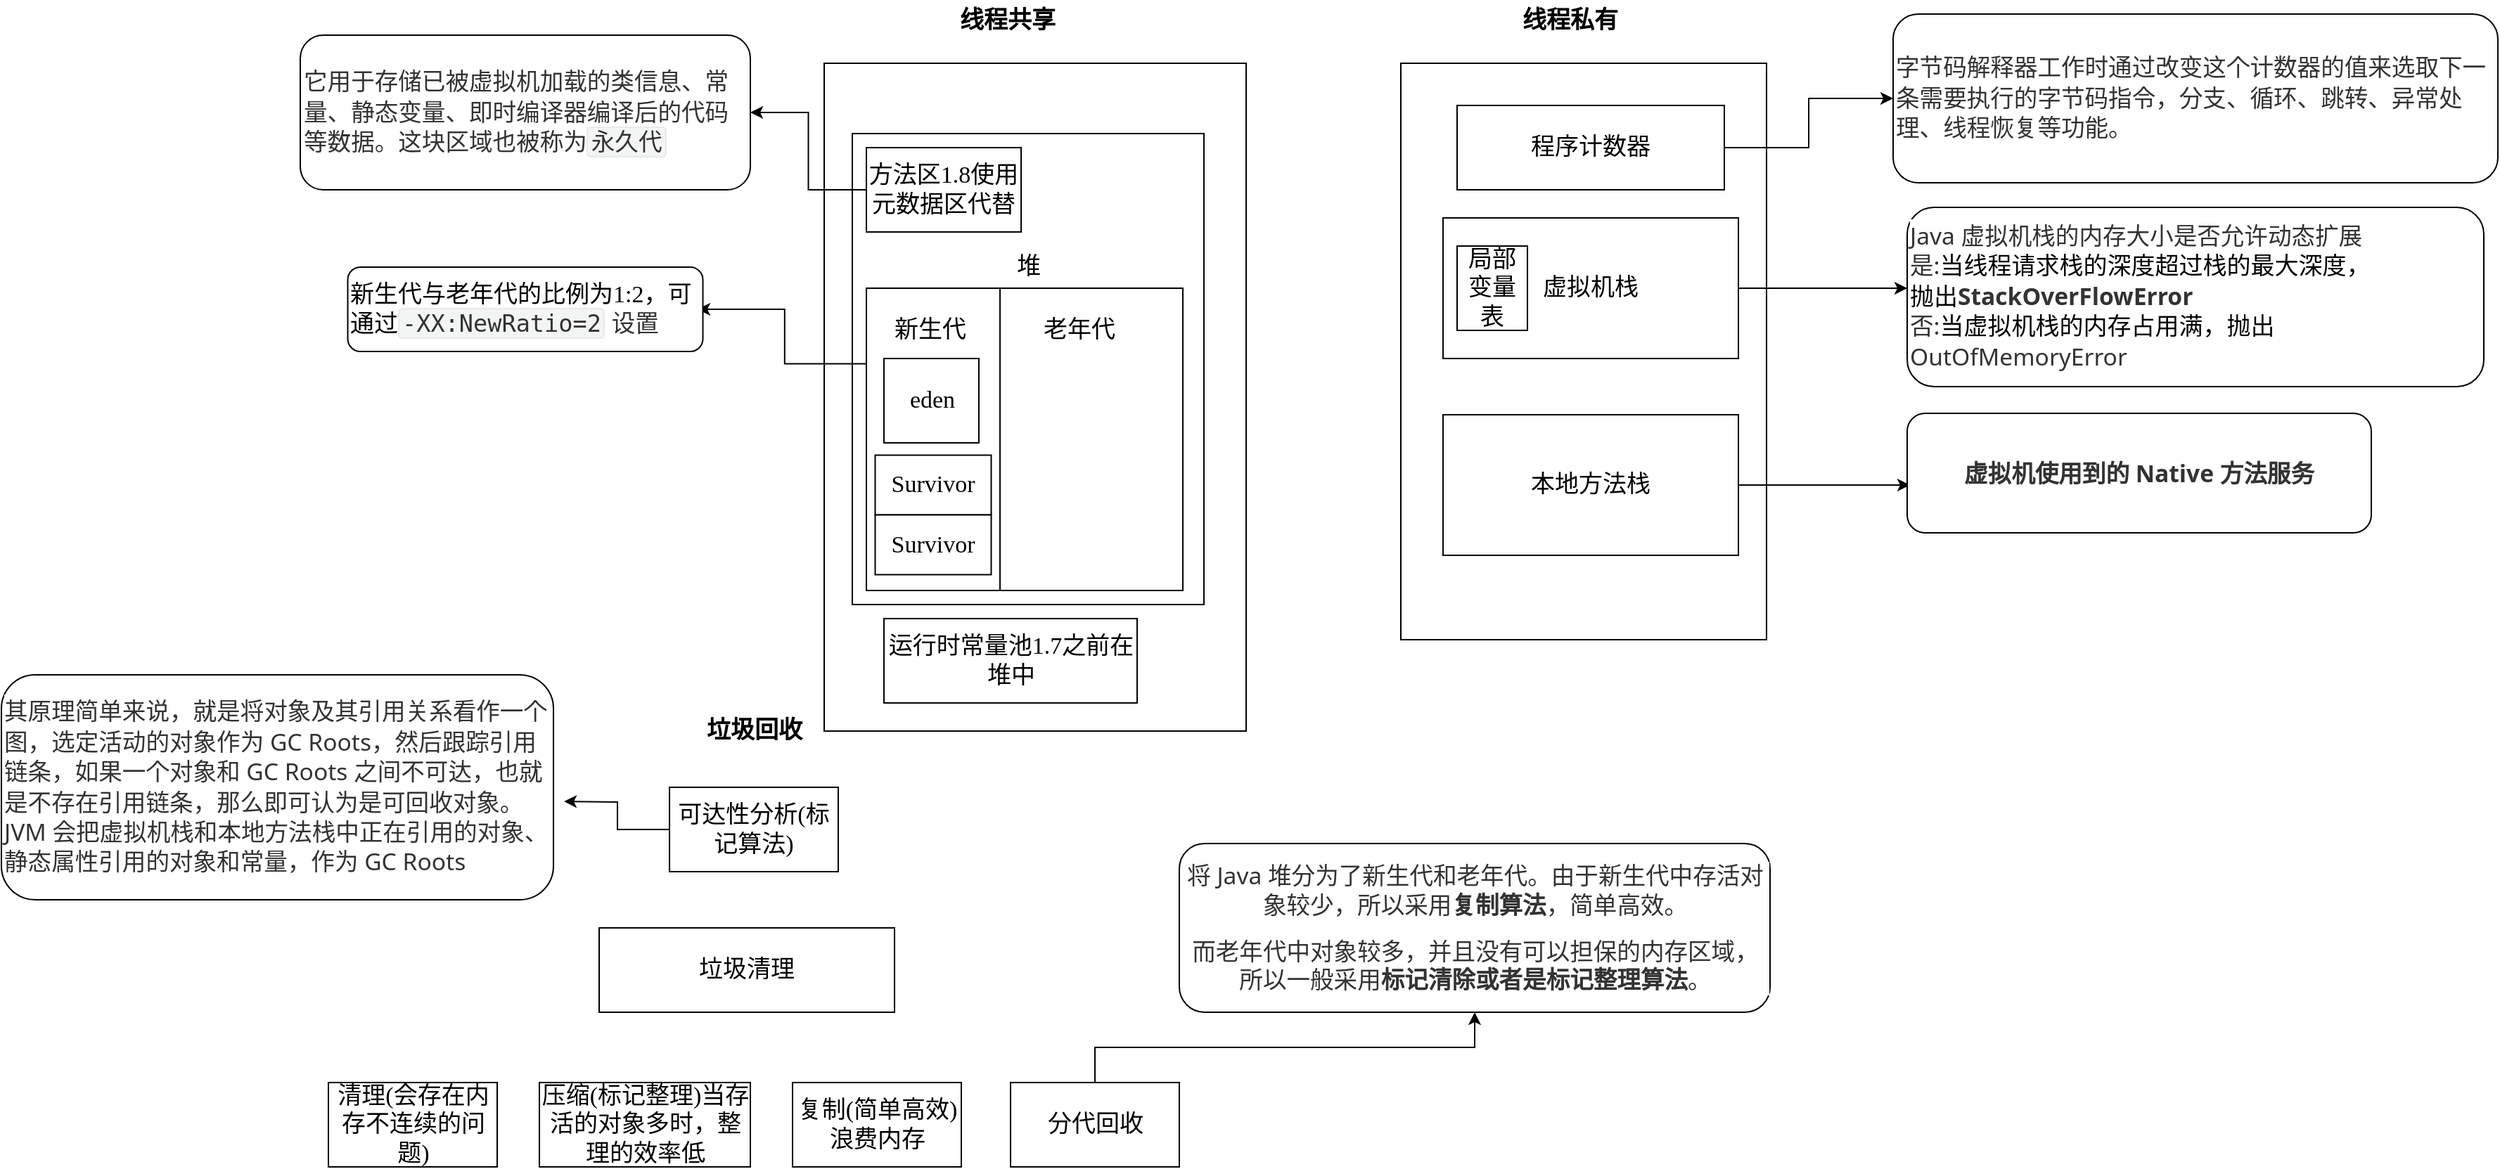 <mxfile version="14.7.8" type="github">
  <diagram id="sIP-8R-zjdSHhYS4t6Vo" name="Page-1">
    <mxGraphModel dx="1422" dy="772" grid="1" gridSize="10" guides="1" tooltips="1" connect="1" arrows="1" fold="1" page="1" pageScale="1" pageWidth="2339" pageHeight="3300" math="0" shadow="0">
      <root>
        <mxCell id="0" />
        <mxCell id="1" parent="0" />
        <mxCell id="OUh5aSzOhwYaPVgLUacE-1" value="" style="rounded=0;whiteSpace=wrap;html=1;" vertex="1" parent="1">
          <mxGeometry x="935" y="605" width="300" height="475" as="geometry" />
        </mxCell>
        <mxCell id="OUh5aSzOhwYaPVgLUacE-2" value="线程共享" style="text;html=1;align=center;verticalAlign=middle;resizable=0;points=[];autosize=1;strokeColor=none;fontFamily=Lucida Console;fontSize=17;fontStyle=1" vertex="1" parent="1">
          <mxGeometry x="1025" y="560" width="80" height="30" as="geometry" />
        </mxCell>
        <mxCell id="OUh5aSzOhwYaPVgLUacE-3" value="" style="rounded=0;whiteSpace=wrap;html=1;fontFamily=Lucida Console;fontSize=17;align=center;" vertex="1" parent="1">
          <mxGeometry x="955" y="655" width="250" height="335" as="geometry" />
        </mxCell>
        <mxCell id="OUh5aSzOhwYaPVgLUacE-38" style="edgeStyle=orthogonalEdgeStyle;rounded=0;orthogonalLoop=1;jettySize=auto;html=1;exitX=0;exitY=0.5;exitDx=0;exitDy=0;entryX=1;entryY=0.5;entryDx=0;entryDy=0;fontFamily=Lucida Console;fontSize=17;" edge="1" parent="1" source="OUh5aSzOhwYaPVgLUacE-4" target="OUh5aSzOhwYaPVgLUacE-37">
          <mxGeometry relative="1" as="geometry" />
        </mxCell>
        <mxCell id="OUh5aSzOhwYaPVgLUacE-4" value="方法区1.8使用元数据区代替" style="rounded=0;whiteSpace=wrap;html=1;fontFamily=Lucida Console;fontSize=17;" vertex="1" parent="1">
          <mxGeometry x="965" y="665" width="110" height="60" as="geometry" />
        </mxCell>
        <mxCell id="OUh5aSzOhwYaPVgLUacE-45" style="edgeStyle=orthogonalEdgeStyle;rounded=0;orthogonalLoop=1;jettySize=auto;html=1;exitX=0;exitY=0.25;exitDx=0;exitDy=0;fontFamily=Lucida Console;fontSize=17;entryX=0.985;entryY=0.5;entryDx=0;entryDy=0;entryPerimeter=0;" edge="1" parent="1" source="OUh5aSzOhwYaPVgLUacE-5" target="OUh5aSzOhwYaPVgLUacE-43">
          <mxGeometry relative="1" as="geometry">
            <mxPoint x="855" y="780" as="targetPoint" />
          </mxGeometry>
        </mxCell>
        <mxCell id="OUh5aSzOhwYaPVgLUacE-5" value="" style="rounded=0;whiteSpace=wrap;html=1;fontFamily=Lucida Console;fontSize=17;" vertex="1" parent="1">
          <mxGeometry x="965" y="765" width="95" height="215" as="geometry" />
        </mxCell>
        <mxCell id="OUh5aSzOhwYaPVgLUacE-6" value="" style="rounded=0;whiteSpace=wrap;html=1;fontFamily=Lucida Console;fontSize=17;" vertex="1" parent="1">
          <mxGeometry x="1060" y="765" width="130" height="215" as="geometry" />
        </mxCell>
        <mxCell id="OUh5aSzOhwYaPVgLUacE-7" value="运行时常量池1.7之前在堆中" style="rounded=0;whiteSpace=wrap;html=1;fontFamily=Lucida Console;fontSize=17;" vertex="1" parent="1">
          <mxGeometry x="977.5" y="1000" width="180" height="60" as="geometry" />
        </mxCell>
        <mxCell id="OUh5aSzOhwYaPVgLUacE-8" value="" style="rounded=0;whiteSpace=wrap;html=1;" vertex="1" parent="1">
          <mxGeometry x="1345" y="605" width="260" height="410" as="geometry" />
        </mxCell>
        <mxCell id="OUh5aSzOhwYaPVgLUacE-9" value="线程私有" style="text;html=1;align=center;verticalAlign=middle;resizable=0;points=[];autosize=1;strokeColor=none;fontFamily=Lucida Console;fontSize=17;fontStyle=1" vertex="1" parent="1">
          <mxGeometry x="1425" y="560" width="80" height="30" as="geometry" />
        </mxCell>
        <mxCell id="OUh5aSzOhwYaPVgLUacE-36" style="edgeStyle=orthogonalEdgeStyle;rounded=0;orthogonalLoop=1;jettySize=auto;html=1;exitX=1;exitY=0.5;exitDx=0;exitDy=0;entryX=0;entryY=0.5;entryDx=0;entryDy=0;fontFamily=Lucida Console;fontSize=17;" edge="1" parent="1" source="OUh5aSzOhwYaPVgLUacE-10" target="OUh5aSzOhwYaPVgLUacE-35">
          <mxGeometry relative="1" as="geometry" />
        </mxCell>
        <mxCell id="OUh5aSzOhwYaPVgLUacE-10" value="程序计数器" style="rounded=0;whiteSpace=wrap;html=1;fontFamily=Lucida Console;fontSize=17;" vertex="1" parent="1">
          <mxGeometry x="1385" y="635" width="190" height="60" as="geometry" />
        </mxCell>
        <mxCell id="OUh5aSzOhwYaPVgLUacE-20" style="edgeStyle=orthogonalEdgeStyle;rounded=0;orthogonalLoop=1;jettySize=auto;html=1;exitX=1;exitY=0.5;exitDx=0;exitDy=0;fontFamily=Lucida Console;fontSize=17;" edge="1" parent="1" source="OUh5aSzOhwYaPVgLUacE-11">
          <mxGeometry relative="1" as="geometry">
            <mxPoint x="1705" y="765" as="targetPoint" />
          </mxGeometry>
        </mxCell>
        <mxCell id="OUh5aSzOhwYaPVgLUacE-11" value="虚拟机栈" style="rounded=0;whiteSpace=wrap;html=1;fontFamily=Lucida Console;fontSize=17;" vertex="1" parent="1">
          <mxGeometry x="1375" y="715" width="210" height="100" as="geometry" />
        </mxCell>
        <mxCell id="OUh5aSzOhwYaPVgLUacE-34" style="edgeStyle=orthogonalEdgeStyle;rounded=0;orthogonalLoop=1;jettySize=auto;html=1;exitX=1;exitY=0.5;exitDx=0;exitDy=0;entryX=0.006;entryY=0.6;entryDx=0;entryDy=0;entryPerimeter=0;fontFamily=Lucida Console;fontSize=17;" edge="1" parent="1" source="OUh5aSzOhwYaPVgLUacE-12" target="OUh5aSzOhwYaPVgLUacE-33">
          <mxGeometry relative="1" as="geometry" />
        </mxCell>
        <mxCell id="OUh5aSzOhwYaPVgLUacE-12" value="本地方法栈" style="rounded=0;whiteSpace=wrap;html=1;fontFamily=Lucida Console;fontSize=17;" vertex="1" parent="1">
          <mxGeometry x="1375" y="855" width="210" height="100" as="geometry" />
        </mxCell>
        <mxCell id="OUh5aSzOhwYaPVgLUacE-13" value="局部变量表" style="rounded=0;whiteSpace=wrap;html=1;fontFamily=Lucida Console;fontSize=17;" vertex="1" parent="1">
          <mxGeometry x="1385" y="735" width="50" height="60" as="geometry" />
        </mxCell>
        <mxCell id="OUh5aSzOhwYaPVgLUacE-21" value="&lt;b&gt;垃圾回收&lt;/b&gt;" style="text;html=1;align=center;verticalAlign=middle;resizable=0;points=[];autosize=1;strokeColor=none;fontSize=17;fontFamily=Lucida Console;" vertex="1" parent="1">
          <mxGeometry x="845" y="1065" width="80" height="30" as="geometry" />
        </mxCell>
        <mxCell id="OUh5aSzOhwYaPVgLUacE-47" style="edgeStyle=orthogonalEdgeStyle;rounded=0;orthogonalLoop=1;jettySize=auto;html=1;exitX=0;exitY=0.5;exitDx=0;exitDy=0;fontFamily=Lucida Console;fontSize=17;" edge="1" parent="1" source="OUh5aSzOhwYaPVgLUacE-23">
          <mxGeometry relative="1" as="geometry">
            <mxPoint x="750" y="1130" as="targetPoint" />
          </mxGeometry>
        </mxCell>
        <mxCell id="OUh5aSzOhwYaPVgLUacE-23" value="可达性分析(标记算法)" style="rounded=0;whiteSpace=wrap;html=1;fontFamily=Lucida Console;fontSize=17;" vertex="1" parent="1">
          <mxGeometry x="825" y="1120" width="120" height="60" as="geometry" />
        </mxCell>
        <mxCell id="OUh5aSzOhwYaPVgLUacE-24" value="垃圾清理" style="rounded=0;whiteSpace=wrap;html=1;fontFamily=Lucida Console;fontSize=17;" vertex="1" parent="1">
          <mxGeometry x="775" y="1220" width="210" height="60" as="geometry" />
        </mxCell>
        <mxCell id="OUh5aSzOhwYaPVgLUacE-25" value="清理(会存在内存不连续的问题)" style="rounded=0;whiteSpace=wrap;html=1;fontFamily=Lucida Console;fontSize=17;" vertex="1" parent="1">
          <mxGeometry x="582.5" y="1330" width="120" height="60" as="geometry" />
        </mxCell>
        <mxCell id="OUh5aSzOhwYaPVgLUacE-26" value="压缩(标记整理)当存活的对象多时，整理的效率低" style="rounded=0;whiteSpace=wrap;html=1;fontFamily=Lucida Console;fontSize=17;" vertex="1" parent="1">
          <mxGeometry x="732.5" y="1330" width="150" height="60" as="geometry" />
        </mxCell>
        <mxCell id="OUh5aSzOhwYaPVgLUacE-27" value="复制(简单高效)浪费内存" style="rounded=0;whiteSpace=wrap;html=1;fontFamily=Lucida Console;fontSize=17;" vertex="1" parent="1">
          <mxGeometry x="912.5" y="1330" width="120" height="60" as="geometry" />
        </mxCell>
        <mxCell id="OUh5aSzOhwYaPVgLUacE-32" style="edgeStyle=orthogonalEdgeStyle;rounded=0;orthogonalLoop=1;jettySize=auto;html=1;exitX=0.5;exitY=0;exitDx=0;exitDy=0;fontFamily=Lucida Console;fontSize=17;" edge="1" parent="1" source="OUh5aSzOhwYaPVgLUacE-28" target="OUh5aSzOhwYaPVgLUacE-30">
          <mxGeometry relative="1" as="geometry" />
        </mxCell>
        <mxCell id="OUh5aSzOhwYaPVgLUacE-28" value="分代回收" style="rounded=0;whiteSpace=wrap;html=1;fontFamily=Lucida Console;fontSize=17;" vertex="1" parent="1">
          <mxGeometry x="1067.5" y="1330" width="120" height="60" as="geometry" />
        </mxCell>
        <mxCell id="OUh5aSzOhwYaPVgLUacE-30" value="&lt;p style=&quot;box-sizing: border-box ; line-height: inherit ; margin: 0.8em 0px ; width: inherit ; position: relative ; color: rgb(51 , 51 , 51) ; font-family: &amp;#34;segoe ui&amp;#34; , &amp;#34;lucida grande&amp;#34; , &amp;#34;helvetica&amp;#34; , &amp;#34;arial&amp;#34; , &amp;#34;microsoft yahei&amp;#34; , &amp;#34;freesans&amp;#34; , &amp;#34;arimo&amp;#34; , &amp;#34;droid sans&amp;#34; , &amp;#34;wenquanyi micro hei&amp;#34; , &amp;#34;hiragino sans gb&amp;#34; , &amp;#34;hiragino sans gb w3&amp;#34; , &amp;#34;fontawesome&amp;#34; , sans-serif ; font-size: 16.8px ; background-color: rgb(255 , 255 , 255)&quot;&gt;&lt;span style=&quot;box-sizing: border-box&quot;&gt;将 Java 堆分为了新生代和老年代。由于新生代中存活对象较少，所以采用&lt;/span&gt;&lt;strong style=&quot;box-sizing: border-box&quot;&gt;复制算法&lt;/strong&gt;&lt;span style=&quot;box-sizing: border-box&quot;&gt;，简单高效。&lt;/span&gt;&lt;/p&gt;&lt;p style=&quot;box-sizing: border-box ; line-height: inherit ; margin: 0.8em 0px ; width: inherit ; position: relative ; color: rgb(51 , 51 , 51) ; font-family: &amp;#34;segoe ui&amp;#34; , &amp;#34;lucida grande&amp;#34; , &amp;#34;helvetica&amp;#34; , &amp;#34;arial&amp;#34; , &amp;#34;microsoft yahei&amp;#34; , &amp;#34;freesans&amp;#34; , &amp;#34;arimo&amp;#34; , &amp;#34;droid sans&amp;#34; , &amp;#34;wenquanyi micro hei&amp;#34; , &amp;#34;hiragino sans gb&amp;#34; , &amp;#34;hiragino sans gb w3&amp;#34; , &amp;#34;fontawesome&amp;#34; , sans-serif ; font-size: 16.8px ; background-color: rgb(255 , 255 , 255)&quot;&gt;&lt;span style=&quot;box-sizing: border-box&quot;&gt;&lt;/span&gt;&lt;span style=&quot;box-sizing: border-box&quot;&gt;而老年代中对象较多，并且没有可以担保的内存区域，所以一般采用&lt;/span&gt;&lt;strong style=&quot;box-sizing: border-box&quot;&gt;标记清除或者是标记整理算法&lt;/strong&gt;&lt;span style=&quot;box-sizing: border-box&quot;&gt;。&lt;/span&gt;&lt;/p&gt;" style="rounded=1;whiteSpace=wrap;html=1;fontFamily=Lucida Console;fontSize=17;" vertex="1" parent="1">
          <mxGeometry x="1187.5" y="1160" width="420" height="120" as="geometry" />
        </mxCell>
        <mxCell id="OUh5aSzOhwYaPVgLUacE-31" value="&lt;span style=&quot;color: rgb(51 , 51 , 51) ; font-family: &amp;quot;segoe ui&amp;quot; , &amp;quot;lucida grande&amp;quot; , &amp;quot;helvetica&amp;quot; , &amp;quot;arial&amp;quot; , &amp;quot;microsoft yahei&amp;quot; , &amp;quot;freesans&amp;quot; , &amp;quot;arimo&amp;quot; , &amp;quot;droid sans&amp;quot; , &amp;quot;wenquanyi micro hei&amp;quot; , &amp;quot;hiragino sans gb&amp;quot; , &amp;quot;hiragino sans gb w3&amp;quot; , &amp;quot;fontawesome&amp;quot; , sans-serif ; font-size: 16.8px ; background-color: rgb(255 , 255 , 255)&quot;&gt;Java 虚拟机栈的内存大小是否允许动态扩展&lt;/span&gt;&lt;br style=&quot;color: rgb(51 , 51 , 51) ; font-family: &amp;quot;segoe ui&amp;quot; , &amp;quot;lucida grande&amp;quot; , &amp;quot;helvetica&amp;quot; , &amp;quot;arial&amp;quot; , &amp;quot;microsoft yahei&amp;quot; , &amp;quot;freesans&amp;quot; , &amp;quot;arimo&amp;quot; , &amp;quot;droid sans&amp;quot; , &amp;quot;wenquanyi micro hei&amp;quot; , &amp;quot;hiragino sans gb&amp;quot; , &amp;quot;hiragino sans gb w3&amp;quot; , &amp;quot;fontawesome&amp;quot; , sans-serif ; font-size: 16.8px&quot;&gt;&lt;span style=&quot;color: rgb(51 , 51 , 51) ; font-family: &amp;quot;segoe ui&amp;quot; , &amp;quot;lucida grande&amp;quot; , &amp;quot;helvetica&amp;quot; , &amp;quot;arial&amp;quot; , &amp;quot;microsoft yahei&amp;quot; , &amp;quot;freesans&amp;quot; , &amp;quot;arimo&amp;quot; , &amp;quot;droid sans&amp;quot; , &amp;quot;wenquanyi micro hei&amp;quot; , &amp;quot;hiragino sans gb&amp;quot; , &amp;quot;hiragino sans gb w3&amp;quot; , &amp;quot;fontawesome&amp;quot; , sans-serif ; font-size: 16.8px ; background-color: rgb(255 , 255 , 255)&quot;&gt;是:&lt;/span&gt;&lt;span style=&quot;font-family: &amp;quot;lucida console&amp;quot;&quot;&gt;当线程请求栈的深度超过栈的最大深度，&lt;/span&gt;&lt;br style=&quot;font-family: &amp;quot;lucida console&amp;quot;&quot;&gt;&lt;span style=&quot;font-family: &amp;quot;lucida console&amp;quot;&quot;&gt;抛出&lt;/span&gt;&lt;strong style=&quot;color: rgb(51 , 51 , 51) ; font-family: &amp;quot;segoe ui&amp;quot; , &amp;quot;lucida grande&amp;quot; , &amp;quot;helvetica&amp;quot; , &amp;quot;arial&amp;quot; , &amp;quot;microsoft yahei&amp;quot; , &amp;quot;freesans&amp;quot; , &amp;quot;arimo&amp;quot; , &amp;quot;droid sans&amp;quot; , &amp;quot;wenquanyi micro hei&amp;quot; , &amp;quot;hiragino sans gb&amp;quot; , &amp;quot;hiragino sans gb w3&amp;quot; , &amp;quot;fontawesome&amp;quot; , sans-serif ; font-size: 16.8px ; box-sizing: border-box ; margin-top: 0px&quot;&gt;StackOverFlowError&lt;br&gt;&lt;/strong&gt;&lt;span style=&quot;color: rgb(51 , 51 , 51) ; font-family: &amp;quot;segoe ui&amp;quot; , &amp;quot;lucida grande&amp;quot; , &amp;quot;helvetica&amp;quot; , &amp;quot;arial&amp;quot; , &amp;quot;microsoft yahei&amp;quot; , &amp;quot;freesans&amp;quot; , &amp;quot;arimo&amp;quot; , &amp;quot;droid sans&amp;quot; , &amp;quot;wenquanyi micro hei&amp;quot; , &amp;quot;hiragino sans gb&amp;quot; , &amp;quot;hiragino sans gb w3&amp;quot; , &amp;quot;fontawesome&amp;quot; , sans-serif ; font-size: 16.8px ; background-color: rgb(255 , 255 , 255)&quot;&gt;否:&lt;/span&gt;&lt;span style=&quot;font-family: &amp;quot;lucida console&amp;quot;&quot;&gt;当虚拟机栈的内存占用满，&lt;/span&gt;&lt;span style=&quot;font-family: &amp;quot;lucida console&amp;quot;&quot;&gt;抛出&lt;/span&gt;&lt;span style=&quot;color: rgb(51 , 51 , 51) ; font-family: &amp;quot;segoe ui&amp;quot; , &amp;quot;lucida grande&amp;quot; , &amp;quot;helvetica&amp;quot; , &amp;quot;arial&amp;quot; , &amp;quot;microsoft yahei&amp;quot; , &amp;quot;freesans&amp;quot; , &amp;quot;arimo&amp;quot; , &amp;quot;droid sans&amp;quot; , &amp;quot;wenquanyi micro hei&amp;quot; , &amp;quot;hiragino sans gb&amp;quot; , &amp;quot;hiragino sans gb w3&amp;quot; , &amp;quot;fontawesome&amp;quot; , sans-serif ; font-size: 16.8px&quot;&gt;OutOfMemoryError&amp;nbsp;&lt;/span&gt;" style="rounded=1;whiteSpace=wrap;html=1;fontFamily=Lucida Console;fontSize=17;align=left;" vertex="1" parent="1">
          <mxGeometry x="1705" y="707.5" width="410" height="127.5" as="geometry" />
        </mxCell>
        <mxCell id="OUh5aSzOhwYaPVgLUacE-33" value="&lt;strong style=&quot;box-sizing: border-box ; color: rgb(51 , 51 , 51) ; font-family: &amp;#34;segoe ui&amp;#34; , &amp;#34;lucida grande&amp;#34; , &amp;#34;helvetica&amp;#34; , &amp;#34;arial&amp;#34; , &amp;#34;microsoft yahei&amp;#34; , &amp;#34;freesans&amp;#34; , &amp;#34;arimo&amp;#34; , &amp;#34;droid sans&amp;#34; , &amp;#34;wenquanyi micro hei&amp;#34; , &amp;#34;hiragino sans gb&amp;#34; , &amp;#34;hiragino sans gb w3&amp;#34; , &amp;#34;fontawesome&amp;#34; , sans-serif ; font-size: 16.8px ; background-color: rgb(255 , 255 , 255)&quot;&gt;&lt;span style=&quot;box-sizing: border-box&quot;&gt;虚拟机使用到的 Native 方法服务&lt;/span&gt;&lt;/strong&gt;" style="rounded=1;whiteSpace=wrap;html=1;fontFamily=Lucida Console;fontSize=17;" vertex="1" parent="1">
          <mxGeometry x="1705" y="854" width="330" height="85" as="geometry" />
        </mxCell>
        <mxCell id="OUh5aSzOhwYaPVgLUacE-35" value="&lt;span style=&quot;box-sizing: border-box ; color: rgb(51 , 51 , 51) ; font-family: &amp;#34;segoe ui&amp;#34; , &amp;#34;lucida grande&amp;#34; , &amp;#34;helvetica&amp;#34; , &amp;#34;arial&amp;#34; , &amp;#34;microsoft yahei&amp;#34; , &amp;#34;freesans&amp;#34; , &amp;#34;arimo&amp;#34; , &amp;#34;droid sans&amp;#34; , &amp;#34;wenquanyi micro hei&amp;#34; , &amp;#34;hiragino sans gb&amp;#34; , &amp;#34;hiragino sans gb w3&amp;#34; , &amp;#34;fontawesome&amp;#34; , sans-serif ; font-size: 16.8px ; font-style: normal ; letter-spacing: normal ; text-indent: 0px ; text-transform: none ; word-spacing: 0px ; background-color: rgb(255 , 255 , 255)&quot;&gt;&lt;span style=&quot;box-sizing: border-box&quot;&gt;字节码解释器工作时通过改变这个计数器的值来选取下一条需要执行的字节码指令，分支、循环、跳转、异常处理、线程恢复等功能。&lt;/span&gt;&lt;/span&gt;" style="rounded=1;whiteSpace=wrap;html=1;fontFamily=Lucida Console;fontSize=17;align=left;verticalAlign=middle;" vertex="1" parent="1">
          <mxGeometry x="1695" y="570" width="430" height="120" as="geometry" />
        </mxCell>
        <mxCell id="OUh5aSzOhwYaPVgLUacE-37" value="&lt;span style=&quot;box-sizing: border-box ; color: rgb(51 , 51 , 51) ; font-family: &amp;#34;segoe ui&amp;#34; , &amp;#34;lucida grande&amp;#34; , &amp;#34;helvetica&amp;#34; , &amp;#34;arial&amp;#34; , &amp;#34;microsoft yahei&amp;#34; , &amp;#34;freesans&amp;#34; , &amp;#34;arimo&amp;#34; , &amp;#34;droid sans&amp;#34; , &amp;#34;wenquanyi micro hei&amp;#34; , &amp;#34;hiragino sans gb&amp;#34; , &amp;#34;hiragino sans gb w3&amp;#34; , &amp;#34;fontawesome&amp;#34; , sans-serif ; font-size: 16.8px ; background-color: rgb(255 , 255 , 255)&quot;&gt;它用于存储已被虚拟机加载的类信息、常量、静态变量、即时编译器编译后的代码等数据。这块区域也被称为&lt;/span&gt;&lt;code style=&quot;box-sizing: border-box ; font-family: monospace , serif ; border: 1px solid rgb(231 , 234 , 237) ; background-color: rgb(243 , 244 , 244) ; border-radius: 3px ; padding: 0px 2px ; font-size: 16.8px ; color: rgb(51 , 51 , 51)&quot;&gt;永久代&lt;/code&gt;" style="rounded=1;whiteSpace=wrap;html=1;fontFamily=Lucida Console;fontSize=17;align=left;verticalAlign=middle;" vertex="1" parent="1">
          <mxGeometry x="562.5" y="585" width="320" height="110" as="geometry" />
        </mxCell>
        <mxCell id="OUh5aSzOhwYaPVgLUacE-40" value="堆" style="text;html=1;align=center;verticalAlign=middle;resizable=0;points=[];autosize=1;strokeColor=none;fontSize=17;fontFamily=Lucida Console;" vertex="1" parent="1">
          <mxGeometry x="1065" y="735" width="30" height="30" as="geometry" />
        </mxCell>
        <mxCell id="OUh5aSzOhwYaPVgLUacE-41" value="&lt;span&gt;新生代&lt;/span&gt;" style="text;html=1;align=center;verticalAlign=middle;resizable=0;points=[];autosize=1;strokeColor=none;fontSize=17;fontFamily=Lucida Console;" vertex="1" parent="1">
          <mxGeometry x="975" y="780" width="70" height="30" as="geometry" />
        </mxCell>
        <mxCell id="OUh5aSzOhwYaPVgLUacE-42" value="&lt;span&gt;老年代&lt;/span&gt;" style="text;html=1;align=center;verticalAlign=middle;resizable=0;points=[];autosize=1;strokeColor=none;fontSize=17;fontFamily=Lucida Console;" vertex="1" parent="1">
          <mxGeometry x="1080.63" y="780" width="70" height="30" as="geometry" />
        </mxCell>
        <mxCell id="OUh5aSzOhwYaPVgLUacE-43" value="新生代与老年代的比例为1:2，可通过&lt;code style=&quot;box-sizing: border-box ; font-family: monospace , serif ; border: 1px solid rgb(231 , 234 , 237) ; background-color: rgb(243 , 244 , 244) ; border-radius: 3px ; padding: 0px 2px ; font-size: 16.8px ; color: rgb(51 , 51 , 51)&quot;&gt;-XX:NewRatio=2&lt;/code&gt;&lt;span style=&quot;box-sizing: border-box ; color: rgb(51 , 51 , 51) ; font-family: &amp;#34;segoe ui&amp;#34; , &amp;#34;lucida grande&amp;#34; , &amp;#34;helvetica&amp;#34; , &amp;#34;arial&amp;#34; , &amp;#34;microsoft yahei&amp;#34; , &amp;#34;freesans&amp;#34; , &amp;#34;arimo&amp;#34; , &amp;#34;droid sans&amp;#34; , &amp;#34;wenquanyi micro hei&amp;#34; , &amp;#34;hiragino sans gb&amp;#34; , &amp;#34;hiragino sans gb w3&amp;#34; , &amp;#34;fontawesome&amp;#34; , sans-serif ; font-size: 16.8px ; background-color: rgb(255 , 255 , 255)&quot;&gt;&amp;nbsp;设置&lt;/span&gt;" style="rounded=1;whiteSpace=wrap;html=1;fontFamily=Lucida Console;fontSize=17;align=left;verticalAlign=middle;" vertex="1" parent="1">
          <mxGeometry x="596.25" y="750" width="252.5" height="60" as="geometry" />
        </mxCell>
        <mxCell id="OUh5aSzOhwYaPVgLUacE-46" value="&lt;span style=&quot;color: rgb(51 , 51 , 51) ; font-family: &amp;#34;segoe ui&amp;#34; , &amp;#34;lucida grande&amp;#34; , &amp;#34;helvetica&amp;#34; , &amp;#34;arial&amp;#34; , &amp;#34;microsoft yahei&amp;#34; , &amp;#34;freesans&amp;#34; , &amp;#34;arimo&amp;#34; , &amp;#34;droid sans&amp;#34; , &amp;#34;wenquanyi micro hei&amp;#34; , &amp;#34;hiragino sans gb&amp;#34; , &amp;#34;hiragino sans gb w3&amp;#34; , &amp;#34;fontawesome&amp;#34; , sans-serif ; font-size: 16.8px ; background-color: rgb(255 , 255 , 255)&quot;&gt;其原理简单来说，就是将对象及其引用关系看作一个图，选定活动的对象作为 GC Roots，然后跟踪引用链条，如果一个对象和 GC Roots 之间不可达，也就是不存在引用链条，那么即可认为是可回收对象。JVM 会把虚拟机栈和本地方法栈中正在引用的对象、静态属性引用的对象和常量，作为 GC Roots&lt;/span&gt;" style="rounded=1;whiteSpace=wrap;html=1;fontFamily=Lucida Console;fontSize=17;align=left;verticalAlign=middle;" vertex="1" parent="1">
          <mxGeometry x="350" y="1040" width="392.5" height="160" as="geometry" />
        </mxCell>
        <mxCell id="OUh5aSzOhwYaPVgLUacE-48" value="eden" style="rounded=0;whiteSpace=wrap;html=1;fontFamily=Lucida Console;fontSize=17;align=center;verticalAlign=middle;" vertex="1" parent="1">
          <mxGeometry x="977.5" y="815" width="67.5" height="60" as="geometry" />
        </mxCell>
        <mxCell id="OUh5aSzOhwYaPVgLUacE-49" value="Survivor" style="rounded=0;whiteSpace=wrap;html=1;fontFamily=Lucida Console;fontSize=17;align=center;verticalAlign=middle;" vertex="1" parent="1">
          <mxGeometry x="971.25" y="883.75" width="82.5" height="42.5" as="geometry" />
        </mxCell>
        <mxCell id="OUh5aSzOhwYaPVgLUacE-51" value="Survivor" style="rounded=0;whiteSpace=wrap;html=1;fontFamily=Lucida Console;fontSize=17;align=center;verticalAlign=middle;" vertex="1" parent="1">
          <mxGeometry x="971.25" y="926.25" width="82.5" height="42.5" as="geometry" />
        </mxCell>
      </root>
    </mxGraphModel>
  </diagram>
</mxfile>
